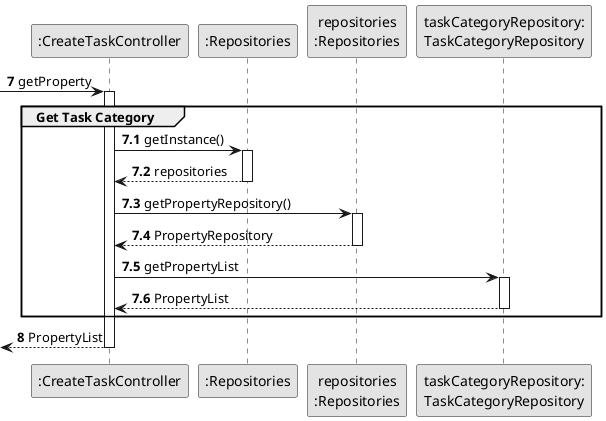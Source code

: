 @startuml
skinparam monochrome true
skinparam packageStyle rectangle
skinparam shadowing false

participant ":CreateTaskController" as CTRL
participant ":Repositories" as RepositorySingleton
participant "repositories\n:Repositories" as PLAT
participant "taskCategoryRepository:\nTaskCategoryRepository" as TaskCategoryRepository

autonumber 7
-> CTRL : getProperty

autonumber 7.1

activate CTRL
    group Get Task Category
        CTRL -> RepositorySingleton : getInstance()
        activate RepositorySingleton

            RepositorySingleton --> CTRL: repositories
        deactivate RepositorySingleton

        CTRL -> PLAT : getPropertyRepository()
        activate PLAT

            PLAT --> CTRL : PropertyRepository
        deactivate PLAT

        CTRL -> TaskCategoryRepository : getPropertyList
        activate TaskCategoryRepository

            TaskCategoryRepository --> CTRL : PropertyList
        deactivate TaskCategoryRepository

    end group

    autonumber 8
    <-- CTRL : PropertyList

deactivate CTRL



@enduml